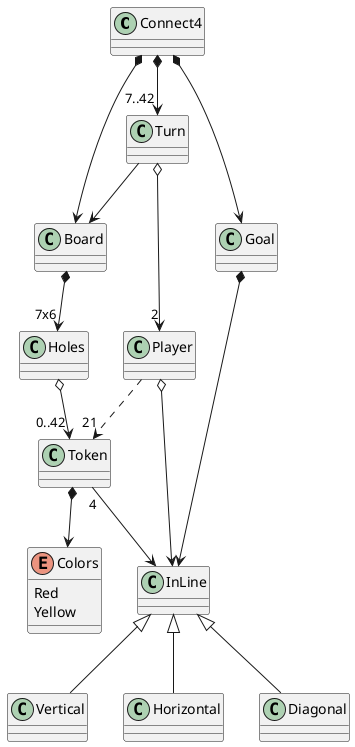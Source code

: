 @startuml
class Connect4
class Board
class Token
class Turn
class Player
class Holes
class Goal
class InLine
enum Colors{
Red
Yellow
}

Connect4 *--> Board
Connect4 *--> "7..42" Turn
Connect4 *--> Goal

Goal *--> InLine

Token "4" -->  InLine
Player o--> InLine

InLine <|-- Vertical
InLine <|-- Horizontal
InLine <|-- Diagonal


Turn o--> "2" Player
Turn --> Board

Board *--> "7x6" Holes

Holes o--> "0..42" Token

Player ..> "21" Token

Token *--> Colors
@enduml